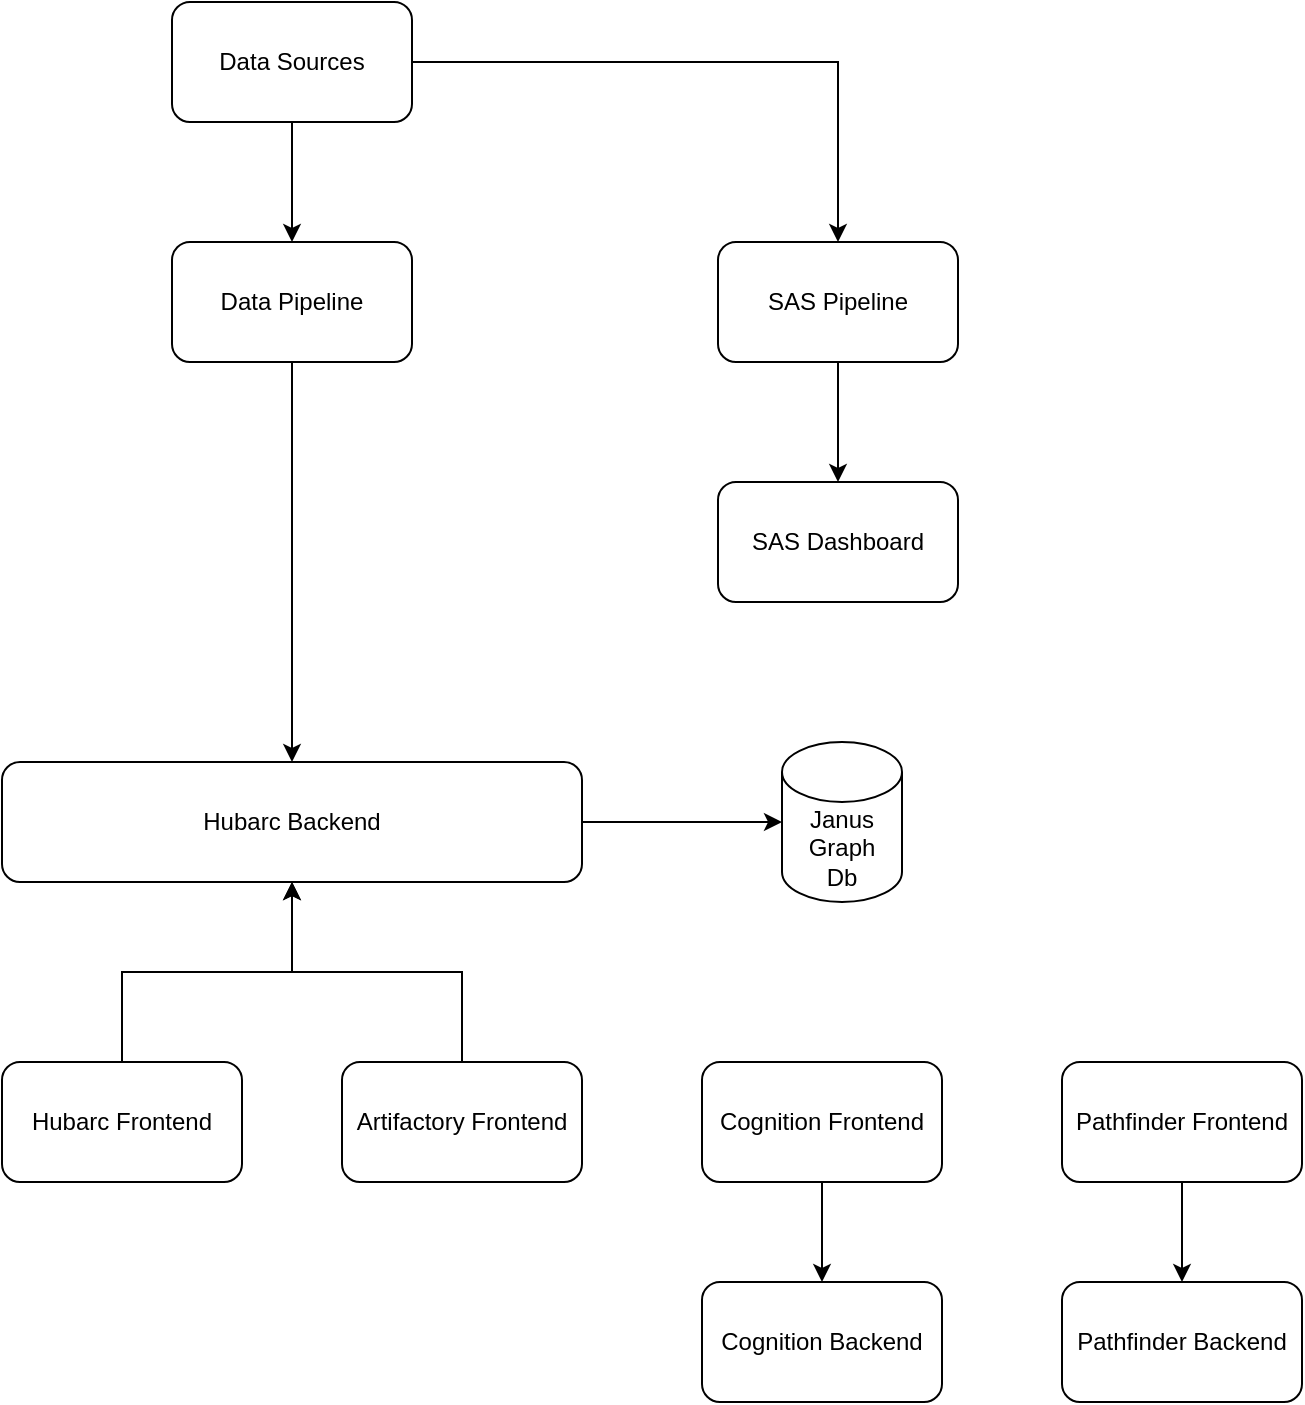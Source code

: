 <mxfile version="26.0.6">
  <diagram name="Page-1" id="ugGQgVMbagB-d_UOPRZE">
    <mxGraphModel dx="1383" dy="747" grid="1" gridSize="10" guides="1" tooltips="1" connect="1" arrows="1" fold="1" page="1" pageScale="1" pageWidth="850" pageHeight="1100" math="0" shadow="0">
      <root>
        <mxCell id="0" />
        <mxCell id="1" parent="0" />
        <mxCell id="c8mFkDOcHo91OZbRw6ia-14" value="" style="edgeStyle=orthogonalEdgeStyle;rounded=0;orthogonalLoop=1;jettySize=auto;html=1;" edge="1" parent="1" source="c8mFkDOcHo91OZbRw6ia-2" target="c8mFkDOcHo91OZbRw6ia-8">
          <mxGeometry relative="1" as="geometry" />
        </mxCell>
        <mxCell id="c8mFkDOcHo91OZbRw6ia-2" value="Hubarc Frontend" style="rounded=1;whiteSpace=wrap;html=1;" vertex="1" parent="1">
          <mxGeometry x="100" y="670" width="120" height="60" as="geometry" />
        </mxCell>
        <mxCell id="c8mFkDOcHo91OZbRw6ia-15" value="" style="edgeStyle=orthogonalEdgeStyle;rounded=0;orthogonalLoop=1;jettySize=auto;html=1;" edge="1" parent="1" source="c8mFkDOcHo91OZbRw6ia-3" target="c8mFkDOcHo91OZbRw6ia-8">
          <mxGeometry relative="1" as="geometry" />
        </mxCell>
        <mxCell id="c8mFkDOcHo91OZbRw6ia-3" value="Artifactory Frontend" style="rounded=1;whiteSpace=wrap;html=1;" vertex="1" parent="1">
          <mxGeometry x="270" y="670" width="120" height="60" as="geometry" />
        </mxCell>
        <mxCell id="c8mFkDOcHo91OZbRw6ia-18" value="" style="edgeStyle=orthogonalEdgeStyle;rounded=0;orthogonalLoop=1;jettySize=auto;html=1;" edge="1" parent="1" source="c8mFkDOcHo91OZbRw6ia-4" target="c8mFkDOcHo91OZbRw6ia-10">
          <mxGeometry relative="1" as="geometry" />
        </mxCell>
        <mxCell id="c8mFkDOcHo91OZbRw6ia-4" value="Cognition Frontend" style="rounded=1;whiteSpace=wrap;html=1;" vertex="1" parent="1">
          <mxGeometry x="450" y="670" width="120" height="60" as="geometry" />
        </mxCell>
        <mxCell id="c8mFkDOcHo91OZbRw6ia-19" value="" style="edgeStyle=orthogonalEdgeStyle;rounded=0;orthogonalLoop=1;jettySize=auto;html=1;" edge="1" parent="1" source="c8mFkDOcHo91OZbRw6ia-5" target="c8mFkDOcHo91OZbRw6ia-11">
          <mxGeometry relative="1" as="geometry" />
        </mxCell>
        <mxCell id="c8mFkDOcHo91OZbRw6ia-5" value="Pathfinder Frontend" style="rounded=1;whiteSpace=wrap;html=1;" vertex="1" parent="1">
          <mxGeometry x="630" y="670" width="120" height="60" as="geometry" />
        </mxCell>
        <mxCell id="c8mFkDOcHo91OZbRw6ia-12" value="" style="edgeStyle=orthogonalEdgeStyle;rounded=0;orthogonalLoop=1;jettySize=auto;html=1;" edge="1" parent="1" source="c8mFkDOcHo91OZbRw6ia-6" target="c8mFkDOcHo91OZbRw6ia-7">
          <mxGeometry relative="1" as="geometry" />
        </mxCell>
        <mxCell id="c8mFkDOcHo91OZbRw6ia-25" style="edgeStyle=orthogonalEdgeStyle;rounded=0;orthogonalLoop=1;jettySize=auto;html=1;entryX=0.5;entryY=0;entryDx=0;entryDy=0;" edge="1" parent="1" source="c8mFkDOcHo91OZbRw6ia-6" target="c8mFkDOcHo91OZbRw6ia-21">
          <mxGeometry relative="1" as="geometry" />
        </mxCell>
        <mxCell id="c8mFkDOcHo91OZbRw6ia-6" value="Data Sources" style="rounded=1;whiteSpace=wrap;html=1;" vertex="1" parent="1">
          <mxGeometry x="185" y="140" width="120" height="60" as="geometry" />
        </mxCell>
        <mxCell id="c8mFkDOcHo91OZbRw6ia-13" value="" style="edgeStyle=orthogonalEdgeStyle;rounded=0;orthogonalLoop=1;jettySize=auto;html=1;" edge="1" parent="1" source="c8mFkDOcHo91OZbRw6ia-7" target="c8mFkDOcHo91OZbRw6ia-8">
          <mxGeometry relative="1" as="geometry" />
        </mxCell>
        <mxCell id="c8mFkDOcHo91OZbRw6ia-7" value="Data Pipeline" style="rounded=1;whiteSpace=wrap;html=1;" vertex="1" parent="1">
          <mxGeometry x="185" y="260" width="120" height="60" as="geometry" />
        </mxCell>
        <mxCell id="c8mFkDOcHo91OZbRw6ia-20" value="" style="edgeStyle=orthogonalEdgeStyle;rounded=0;orthogonalLoop=1;jettySize=auto;html=1;" edge="1" parent="1" source="c8mFkDOcHo91OZbRw6ia-8" target="c8mFkDOcHo91OZbRw6ia-16">
          <mxGeometry relative="1" as="geometry" />
        </mxCell>
        <mxCell id="c8mFkDOcHo91OZbRw6ia-8" value="Hubarc Backend" style="rounded=1;whiteSpace=wrap;html=1;" vertex="1" parent="1">
          <mxGeometry x="100" y="520" width="290" height="60" as="geometry" />
        </mxCell>
        <mxCell id="c8mFkDOcHo91OZbRw6ia-10" value="Cognition Backend" style="rounded=1;whiteSpace=wrap;html=1;" vertex="1" parent="1">
          <mxGeometry x="450" y="780" width="120" height="60" as="geometry" />
        </mxCell>
        <mxCell id="c8mFkDOcHo91OZbRw6ia-11" value="Pathfinder Backend" style="rounded=1;whiteSpace=wrap;html=1;" vertex="1" parent="1">
          <mxGeometry x="630" y="780" width="120" height="60" as="geometry" />
        </mxCell>
        <mxCell id="c8mFkDOcHo91OZbRw6ia-16" value="Janus Graph&lt;div&gt;Db&lt;/div&gt;" style="shape=cylinder3;whiteSpace=wrap;html=1;boundedLbl=1;backgroundOutline=1;size=15;" vertex="1" parent="1">
          <mxGeometry x="490" y="510" width="60" height="80" as="geometry" />
        </mxCell>
        <mxCell id="c8mFkDOcHo91OZbRw6ia-26" value="" style="edgeStyle=orthogonalEdgeStyle;rounded=0;orthogonalLoop=1;jettySize=auto;html=1;" edge="1" parent="1" source="c8mFkDOcHo91OZbRw6ia-21" target="c8mFkDOcHo91OZbRw6ia-22">
          <mxGeometry relative="1" as="geometry" />
        </mxCell>
        <mxCell id="c8mFkDOcHo91OZbRw6ia-21" value="SAS Pipeline" style="rounded=1;whiteSpace=wrap;html=1;" vertex="1" parent="1">
          <mxGeometry x="458" y="260" width="120" height="60" as="geometry" />
        </mxCell>
        <mxCell id="c8mFkDOcHo91OZbRw6ia-22" value="SAS Dashboard" style="rounded=1;whiteSpace=wrap;html=1;" vertex="1" parent="1">
          <mxGeometry x="458" y="380" width="120" height="60" as="geometry" />
        </mxCell>
      </root>
    </mxGraphModel>
  </diagram>
</mxfile>
